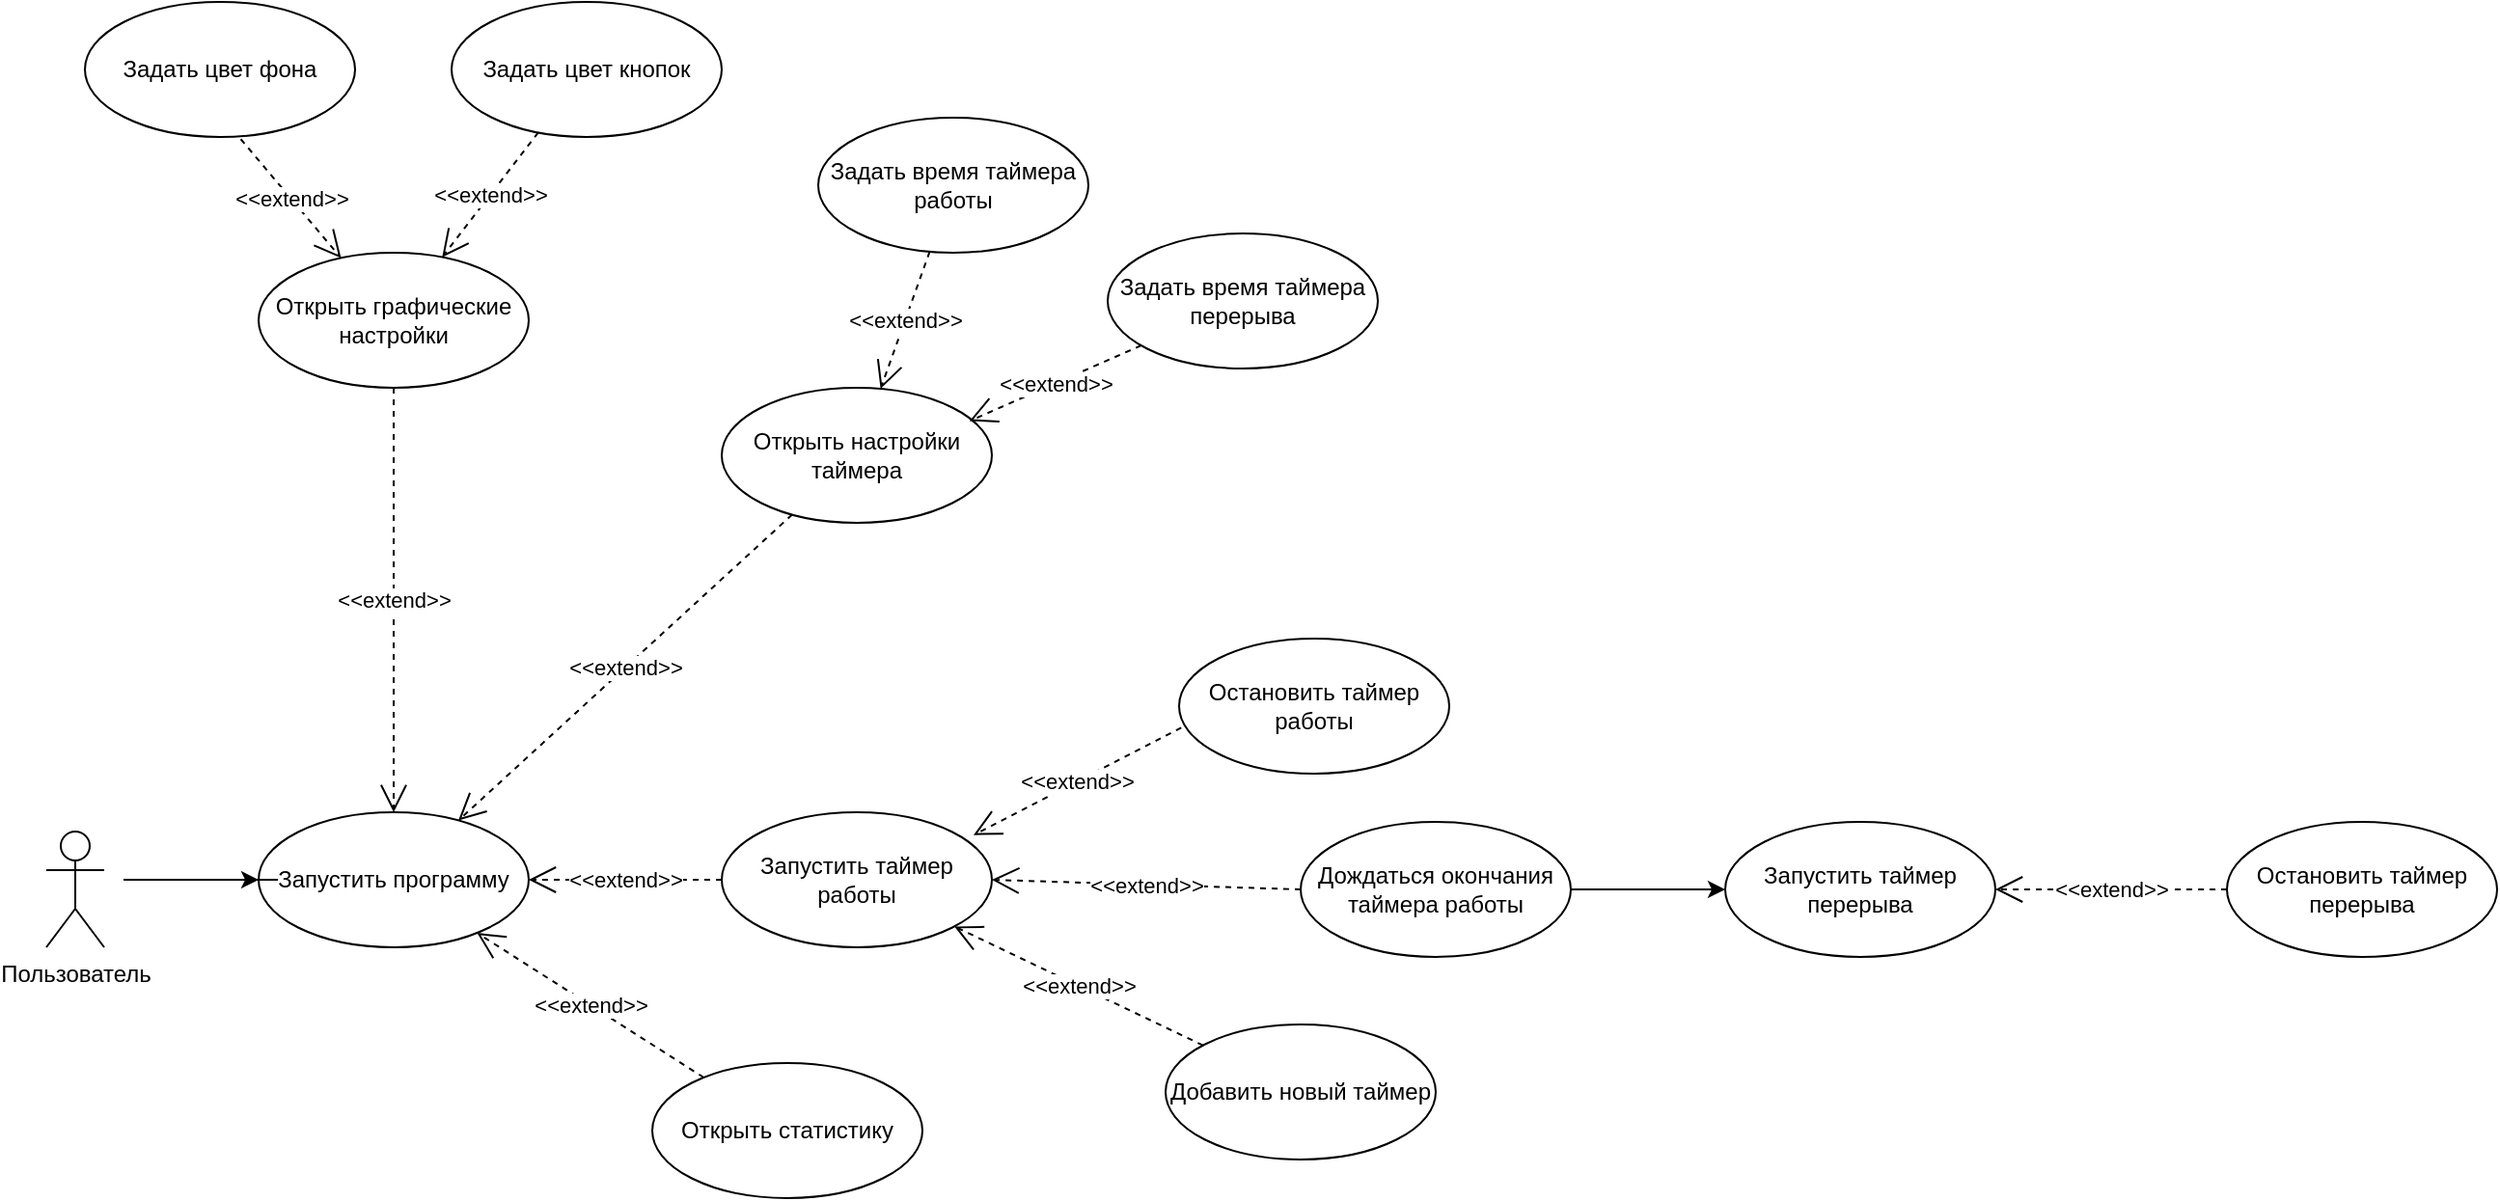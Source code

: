 <mxfile version="24.4.8" type="device">
  <diagram name="Страница — 1" id="LDDiV4sWsg-1LrhXazHE">
    <mxGraphModel dx="2074" dy="1214" grid="1" gridSize="10" guides="1" tooltips="1" connect="1" arrows="1" fold="1" page="1" pageScale="1" pageWidth="827" pageHeight="1169" math="0" shadow="0">
      <root>
        <mxCell id="0" />
        <mxCell id="1" parent="0" />
        <mxCell id="_H8PyPT_IZnhRKHFAVXN-1" value="Пользователь" style="shape=umlActor;verticalLabelPosition=bottom;verticalAlign=top;html=1;" parent="1" vertex="1">
          <mxGeometry x="100" y="620" width="30" height="60" as="geometry" />
        </mxCell>
        <mxCell id="_H8PyPT_IZnhRKHFAVXN-2" value="Запустить программу" style="ellipse;whiteSpace=wrap;html=1;" parent="1" vertex="1">
          <mxGeometry x="210" y="610" width="140" height="70" as="geometry" />
        </mxCell>
        <mxCell id="0V17vzB8R0esJhWpNjQI-12" style="edgeStyle=orthogonalEdgeStyle;rounded=0;orthogonalLoop=1;jettySize=auto;html=1;entryX=0;entryY=0.5;entryDx=0;entryDy=0;" parent="1" source="_H8PyPT_IZnhRKHFAVXN-3" target="_H8PyPT_IZnhRKHFAVXN-2" edge="1">
          <mxGeometry relative="1" as="geometry" />
        </mxCell>
        <mxCell id="_H8PyPT_IZnhRKHFAVXN-3" value="" style="line;strokeWidth=1;fillColor=none;align=left;verticalAlign=middle;spacingTop=-1;spacingLeft=3;spacingRight=3;rotatable=0;labelPosition=right;points=[];portConstraint=eastwest;strokeColor=inherit;" parent="1" vertex="1">
          <mxGeometry x="140" y="641" width="60" height="8" as="geometry" />
        </mxCell>
        <mxCell id="0V17vzB8R0esJhWpNjQI-2" value="Запустить таймер&lt;div&gt;работы&lt;/div&gt;" style="ellipse;whiteSpace=wrap;html=1;" parent="1" vertex="1">
          <mxGeometry x="450" y="610" width="140" height="70" as="geometry" />
        </mxCell>
        <mxCell id="0V17vzB8R0esJhWpNjQI-4" value="Остановить таймер&lt;div&gt;работы&lt;/div&gt;" style="ellipse;whiteSpace=wrap;html=1;" parent="1" vertex="1">
          <mxGeometry x="687" y="520" width="140" height="70" as="geometry" />
        </mxCell>
        <mxCell id="0V17vzB8R0esJhWpNjQI-22" value="" style="edgeStyle=orthogonalEdgeStyle;rounded=0;orthogonalLoop=1;jettySize=auto;html=1;" parent="1" source="0V17vzB8R0esJhWpNjQI-5" target="0V17vzB8R0esJhWpNjQI-21" edge="1">
          <mxGeometry relative="1" as="geometry" />
        </mxCell>
        <mxCell id="0V17vzB8R0esJhWpNjQI-5" value="Дождаться окончания таймера работы" style="ellipse;whiteSpace=wrap;html=1;" parent="1" vertex="1">
          <mxGeometry x="750" y="615" width="140" height="70" as="geometry" />
        </mxCell>
        <mxCell id="0V17vzB8R0esJhWpNjQI-7" value="&amp;lt;&amp;lt;extend&amp;gt;&amp;gt;" style="endArrow=open;endSize=12;dashed=1;html=1;rounded=0;exitX=0.008;exitY=0.66;exitDx=0;exitDy=0;exitPerimeter=0;entryX=0.932;entryY=0.169;entryDx=0;entryDy=0;entryPerimeter=0;" parent="1" source="0V17vzB8R0esJhWpNjQI-4" target="0V17vzB8R0esJhWpNjQI-2" edge="1">
          <mxGeometry width="160" relative="1" as="geometry">
            <mxPoint x="630" y="560" as="sourcePoint" />
            <mxPoint x="790" y="560" as="targetPoint" />
          </mxGeometry>
        </mxCell>
        <mxCell id="0V17vzB8R0esJhWpNjQI-8" value="&amp;lt;&amp;lt;extend&amp;gt;&amp;gt;" style="endArrow=open;endSize=12;dashed=1;html=1;rounded=0;exitX=0;exitY=0.5;exitDx=0;exitDy=0;entryX=1;entryY=0.5;entryDx=0;entryDy=0;" parent="1" source="0V17vzB8R0esJhWpNjQI-5" target="0V17vzB8R0esJhWpNjQI-2" edge="1">
          <mxGeometry width="160" relative="1" as="geometry">
            <mxPoint x="698" y="576" as="sourcePoint" />
            <mxPoint x="650" y="637" as="targetPoint" />
          </mxGeometry>
        </mxCell>
        <mxCell id="0V17vzB8R0esJhWpNjQI-14" value="Открыть настройки таймера" style="ellipse;whiteSpace=wrap;html=1;" parent="1" vertex="1">
          <mxGeometry x="450" y="390" width="140" height="70" as="geometry" />
        </mxCell>
        <mxCell id="0V17vzB8R0esJhWpNjQI-15" value="Открыть статистику" style="ellipse;whiteSpace=wrap;html=1;" parent="1" vertex="1">
          <mxGeometry x="414" y="740" width="140" height="70" as="geometry" />
        </mxCell>
        <mxCell id="0V17vzB8R0esJhWpNjQI-16" value="&amp;lt;&amp;lt;extend&amp;gt;&amp;gt;" style="endArrow=open;endSize=12;dashed=1;html=1;rounded=0;" parent="1" source="0V17vzB8R0esJhWpNjQI-15" target="_H8PyPT_IZnhRKHFAVXN-2" edge="1">
          <mxGeometry width="160" relative="1" as="geometry">
            <mxPoint x="420" y="770" as="sourcePoint" />
            <mxPoint x="580" y="770" as="targetPoint" />
          </mxGeometry>
        </mxCell>
        <mxCell id="0V17vzB8R0esJhWpNjQI-17" value="&amp;lt;&amp;lt;extend&amp;gt;&amp;gt;" style="endArrow=open;endSize=12;dashed=1;html=1;rounded=0;" parent="1" source="0V17vzB8R0esJhWpNjQI-2" target="_H8PyPT_IZnhRKHFAVXN-2" edge="1">
          <mxGeometry width="160" relative="1" as="geometry">
            <mxPoint x="448" y="715" as="sourcePoint" />
            <mxPoint x="330" y="641" as="targetPoint" />
          </mxGeometry>
        </mxCell>
        <mxCell id="0V17vzB8R0esJhWpNjQI-18" value="&amp;lt;&amp;lt;extend&amp;gt;&amp;gt;" style="endArrow=open;endSize=12;dashed=1;html=1;rounded=0;" parent="1" source="0V17vzB8R0esJhWpNjQI-14" target="_H8PyPT_IZnhRKHFAVXN-2" edge="1">
          <mxGeometry width="160" relative="1" as="geometry">
            <mxPoint x="438" y="594" as="sourcePoint" />
            <mxPoint x="320" y="520" as="targetPoint" />
          </mxGeometry>
        </mxCell>
        <mxCell id="0V17vzB8R0esJhWpNjQI-19" value="Добавить новый таймер" style="ellipse;whiteSpace=wrap;html=1;" parent="1" vertex="1">
          <mxGeometry x="680" y="720" width="140" height="70" as="geometry" />
        </mxCell>
        <mxCell id="0V17vzB8R0esJhWpNjQI-20" value="&amp;lt;&amp;lt;extend&amp;gt;&amp;gt;" style="endArrow=open;endSize=12;dashed=1;html=1;rounded=0;" parent="1" source="0V17vzB8R0esJhWpNjQI-19" target="0V17vzB8R0esJhWpNjQI-2" edge="1">
          <mxGeometry width="160" relative="1" as="geometry">
            <mxPoint x="677" y="725" as="sourcePoint" />
            <mxPoint x="580" y="720" as="targetPoint" />
          </mxGeometry>
        </mxCell>
        <mxCell id="0V17vzB8R0esJhWpNjQI-21" value="Запустить таймер перерыва" style="ellipse;whiteSpace=wrap;html=1;" parent="1" vertex="1">
          <mxGeometry x="970" y="615" width="140" height="70" as="geometry" />
        </mxCell>
        <mxCell id="0V17vzB8R0esJhWpNjQI-23" value="Остановить таймер&lt;div&gt;перерыва&lt;/div&gt;" style="ellipse;whiteSpace=wrap;html=1;" parent="1" vertex="1">
          <mxGeometry x="1230" y="615" width="140" height="70" as="geometry" />
        </mxCell>
        <mxCell id="0V17vzB8R0esJhWpNjQI-24" value="&amp;lt;&amp;lt;extend&amp;gt;&amp;gt;" style="endArrow=open;endSize=12;dashed=1;html=1;rounded=0;" parent="1" source="0V17vzB8R0esJhWpNjQI-23" target="0V17vzB8R0esJhWpNjQI-21" edge="1">
          <mxGeometry width="160" relative="1" as="geometry">
            <mxPoint x="1138" y="576" as="sourcePoint" />
            <mxPoint x="1030" y="632" as="targetPoint" />
          </mxGeometry>
        </mxCell>
        <mxCell id="0V17vzB8R0esJhWpNjQI-25" value="Открыть графические настройки" style="ellipse;whiteSpace=wrap;html=1;" parent="1" vertex="1">
          <mxGeometry x="210" y="320" width="140" height="70" as="geometry" />
        </mxCell>
        <mxCell id="0V17vzB8R0esJhWpNjQI-27" value="&amp;lt;&amp;lt;extend&amp;gt;&amp;gt;" style="endArrow=open;endSize=12;dashed=1;html=1;rounded=0;" parent="1" source="0V17vzB8R0esJhWpNjQI-25" target="_H8PyPT_IZnhRKHFAVXN-2" edge="1">
          <mxGeometry width="160" relative="1" as="geometry">
            <mxPoint x="445" y="562" as="sourcePoint" />
            <mxPoint x="335" y="628" as="targetPoint" />
          </mxGeometry>
        </mxCell>
        <mxCell id="dVCtPD6kd5rjNyi6G3_Q-1" value="Задать цвет фона" style="ellipse;whiteSpace=wrap;html=1;" parent="1" vertex="1">
          <mxGeometry x="120" y="190" width="140" height="70" as="geometry" />
        </mxCell>
        <mxCell id="dVCtPD6kd5rjNyi6G3_Q-2" value="Задать цвет кнопок" style="ellipse;whiteSpace=wrap;html=1;" parent="1" vertex="1">
          <mxGeometry x="310" y="190" width="140" height="70" as="geometry" />
        </mxCell>
        <mxCell id="dVCtPD6kd5rjNyi6G3_Q-3" value="Задать время таймера работы" style="ellipse;whiteSpace=wrap;html=1;" parent="1" vertex="1">
          <mxGeometry x="500" y="250" width="140" height="70" as="geometry" />
        </mxCell>
        <mxCell id="dVCtPD6kd5rjNyi6G3_Q-4" value="Задать время таймера перерыва" style="ellipse;whiteSpace=wrap;html=1;" parent="1" vertex="1">
          <mxGeometry x="650" y="310" width="140" height="70" as="geometry" />
        </mxCell>
        <mxCell id="dVCtPD6kd5rjNyi6G3_Q-5" value="&amp;lt;&amp;lt;extend&amp;gt;&amp;gt;" style="endArrow=open;endSize=12;dashed=1;html=1;rounded=0;exitX=0.577;exitY=1.016;exitDx=0;exitDy=0;exitPerimeter=0;" parent="1" source="dVCtPD6kd5rjNyi6G3_Q-1" target="0V17vzB8R0esJhWpNjQI-25" edge="1">
          <mxGeometry width="160" relative="1" as="geometry">
            <mxPoint x="290" y="430" as="sourcePoint" />
            <mxPoint x="290" y="620" as="targetPoint" />
          </mxGeometry>
        </mxCell>
        <mxCell id="dVCtPD6kd5rjNyi6G3_Q-6" value="&amp;lt;&amp;lt;extend&amp;gt;&amp;gt;" style="endArrow=open;endSize=12;dashed=1;html=1;rounded=0;" parent="1" source="dVCtPD6kd5rjNyi6G3_Q-2" target="0V17vzB8R0esJhWpNjQI-25" edge="1">
          <mxGeometry width="160" relative="1" as="geometry">
            <mxPoint x="191" y="341" as="sourcePoint" />
            <mxPoint x="243" y="369" as="targetPoint" />
          </mxGeometry>
        </mxCell>
        <mxCell id="dVCtPD6kd5rjNyi6G3_Q-7" value="&amp;lt;&amp;lt;extend&amp;gt;&amp;gt;" style="endArrow=open;endSize=12;dashed=1;html=1;rounded=0;entryX=0.917;entryY=0.246;entryDx=0;entryDy=0;entryPerimeter=0;" parent="1" source="dVCtPD6kd5rjNyi6G3_Q-4" target="0V17vzB8R0esJhWpNjQI-14" edge="1">
          <mxGeometry width="160" relative="1" as="geometry">
            <mxPoint x="365" y="268" as="sourcePoint" />
            <mxPoint x="315" y="332" as="targetPoint" />
          </mxGeometry>
        </mxCell>
        <mxCell id="dVCtPD6kd5rjNyi6G3_Q-8" value="&amp;lt;&amp;lt;extend&amp;gt;&amp;gt;" style="endArrow=open;endSize=12;dashed=1;html=1;rounded=0;" parent="1" source="dVCtPD6kd5rjNyi6G3_Q-3" target="0V17vzB8R0esJhWpNjQI-14" edge="1">
          <mxGeometry width="160" relative="1" as="geometry">
            <mxPoint x="661" y="394" as="sourcePoint" />
            <mxPoint x="588" y="417" as="targetPoint" />
          </mxGeometry>
        </mxCell>
      </root>
    </mxGraphModel>
  </diagram>
</mxfile>

